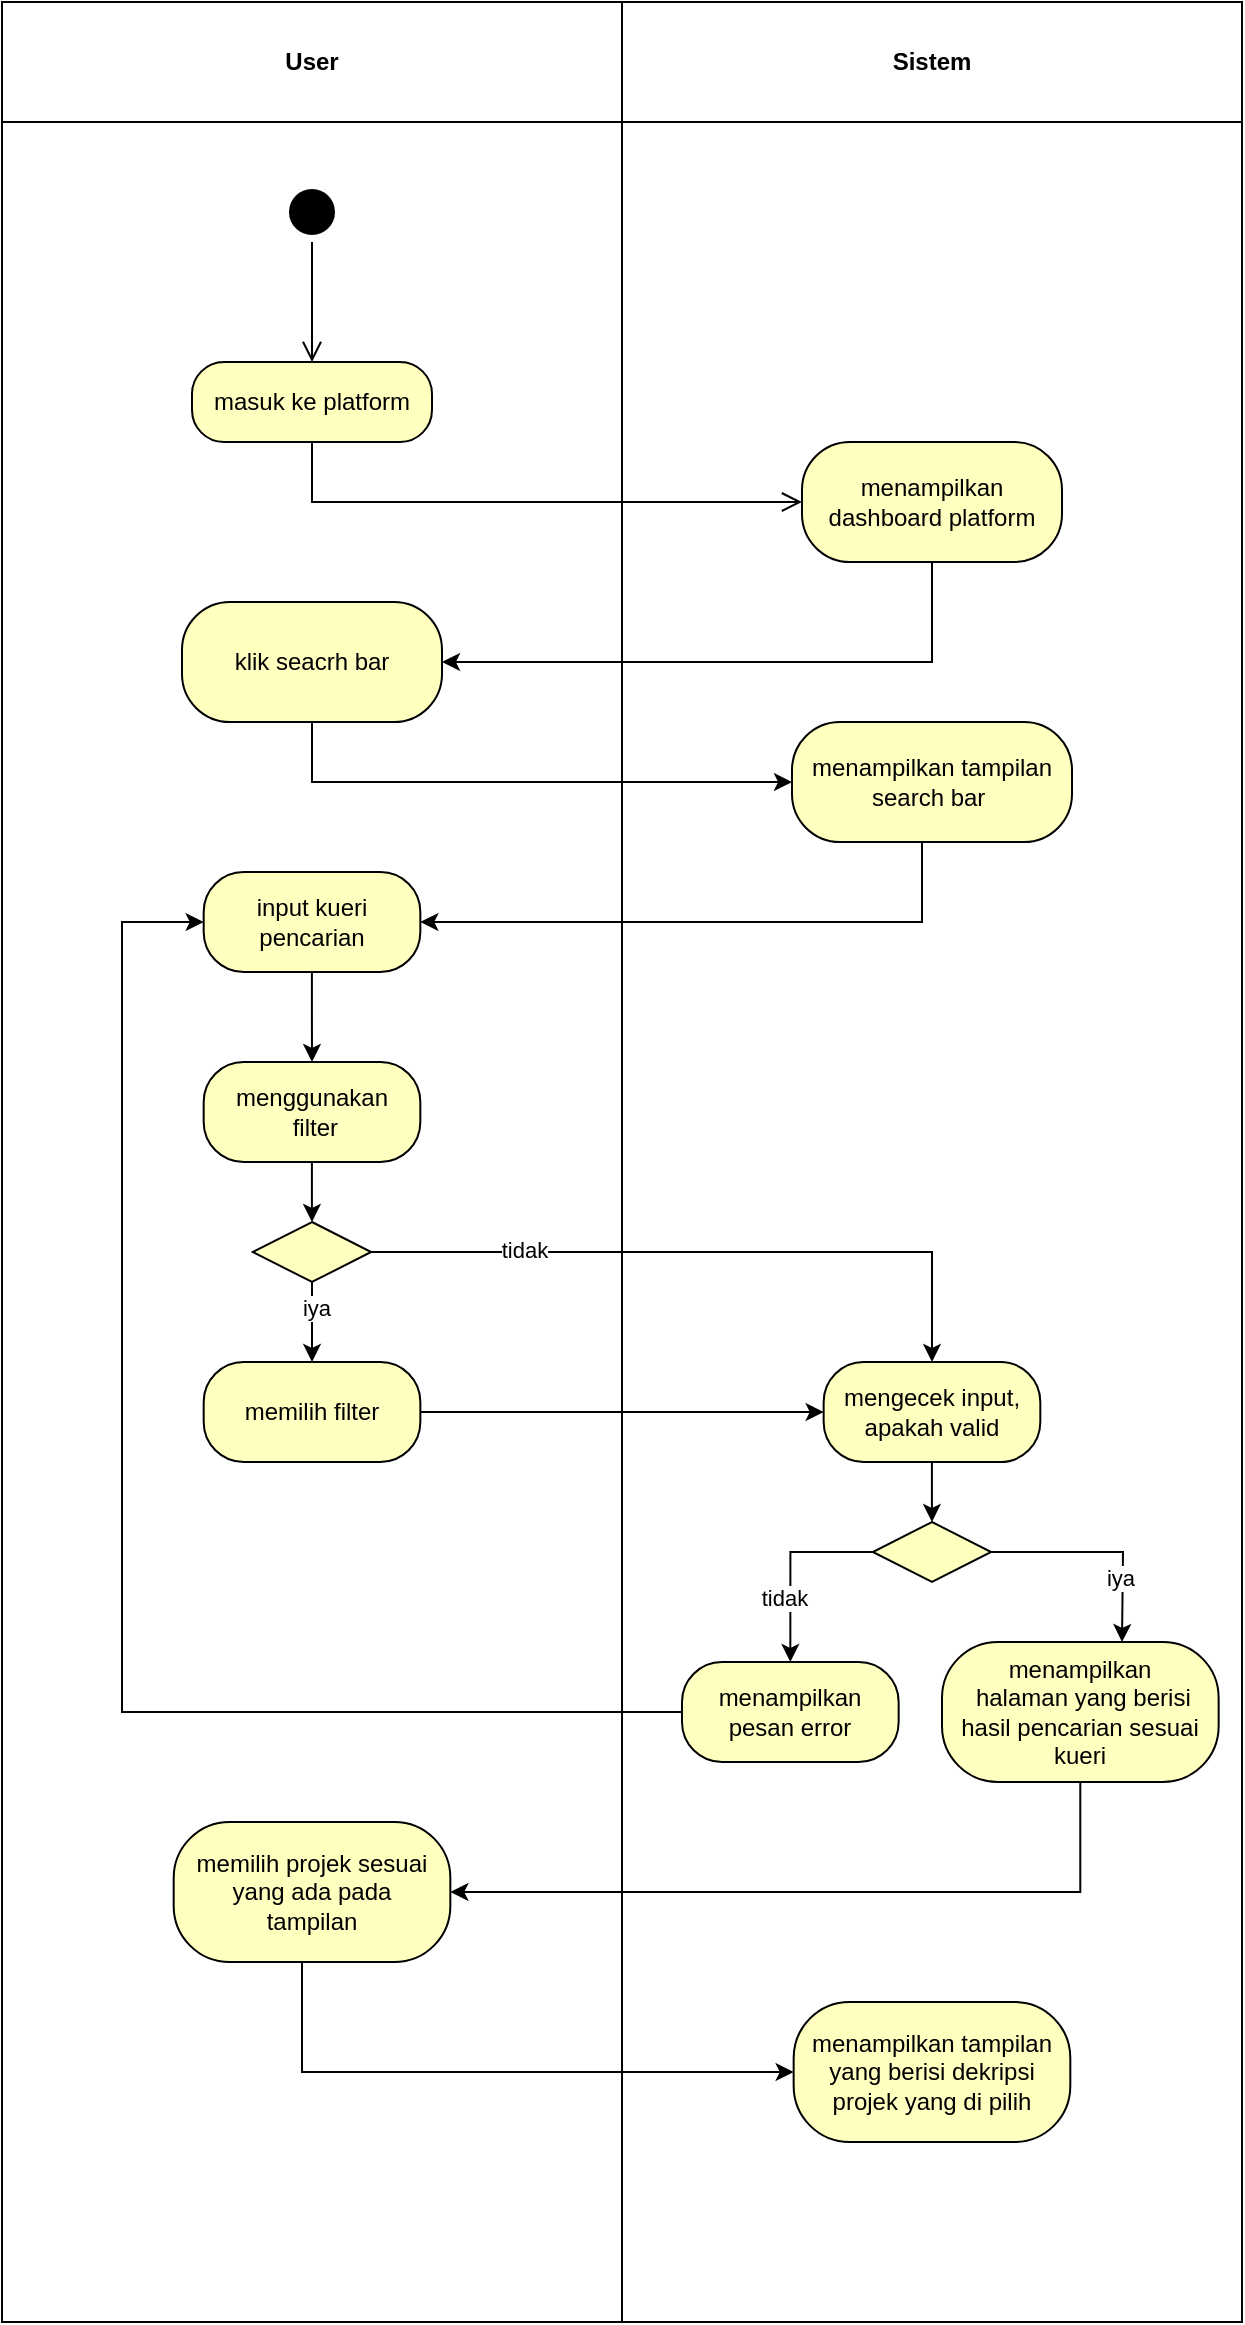 <mxfile version="21.7.5" type="github">
  <diagram name="Page-1" id="MIZxu7wP4mGmkguLZ6-_">
    <mxGraphModel dx="1733" dy="1548" grid="1" gridSize="10" guides="1" tooltips="1" connect="1" arrows="1" fold="1" page="1" pageScale="1" pageWidth="850" pageHeight="1100" math="0" shadow="0">
      <root>
        <mxCell id="0" />
        <mxCell id="1" parent="0" />
        <mxCell id="-zU65-0QSF1-2YwMjitU-1" value="User" style="swimlane;whiteSpace=wrap;html=1;startSize=60;strokeColor=#000000;" vertex="1" parent="1">
          <mxGeometry x="170" y="80" width="310" height="1160" as="geometry" />
        </mxCell>
        <mxCell id="-zU65-0QSF1-2YwMjitU-3" value="" style="ellipse;html=1;shape=startState;fillColor=#000000;strokeColor=#000000;" vertex="1" parent="-zU65-0QSF1-2YwMjitU-1">
          <mxGeometry x="140" y="90" width="30" height="30" as="geometry" />
        </mxCell>
        <mxCell id="-zU65-0QSF1-2YwMjitU-4" value="" style="edgeStyle=orthogonalEdgeStyle;html=1;verticalAlign=bottom;endArrow=open;endSize=8;strokeColor=#000000;rounded=0;" edge="1" source="-zU65-0QSF1-2YwMjitU-3" parent="-zU65-0QSF1-2YwMjitU-1">
          <mxGeometry relative="1" as="geometry">
            <mxPoint x="155" y="180" as="targetPoint" />
          </mxGeometry>
        </mxCell>
        <mxCell id="-zU65-0QSF1-2YwMjitU-5" value="masuk ke platform" style="rounded=1;whiteSpace=wrap;html=1;arcSize=40;fontColor=#000000;fillColor=#ffffc0;strokeColor=#000000;" vertex="1" parent="-zU65-0QSF1-2YwMjitU-1">
          <mxGeometry x="95" y="180" width="120" height="40" as="geometry" />
        </mxCell>
        <mxCell id="-zU65-0QSF1-2YwMjitU-12" value="klik seacrh bar" style="rounded=1;whiteSpace=wrap;html=1;arcSize=40;fontColor=#000000;fillColor=#ffffc0;strokeColor=#000000;" vertex="1" parent="-zU65-0QSF1-2YwMjitU-1">
          <mxGeometry x="90" y="300" width="130" height="60" as="geometry" />
        </mxCell>
        <mxCell id="-zU65-0QSF1-2YwMjitU-41" style="edgeStyle=orthogonalEdgeStyle;rounded=0;orthogonalLoop=1;jettySize=auto;html=1;entryX=0.5;entryY=0;entryDx=0;entryDy=0;strokeColor=#000000;" edge="1" parent="-zU65-0QSF1-2YwMjitU-1" source="-zU65-0QSF1-2YwMjitU-20" target="-zU65-0QSF1-2YwMjitU-22">
          <mxGeometry relative="1" as="geometry" />
        </mxCell>
        <mxCell id="-zU65-0QSF1-2YwMjitU-20" value="input kueri pencarian" style="rounded=1;whiteSpace=wrap;html=1;arcSize=40;fontColor=#000000;fillColor=#ffffc0;strokeColor=#000000;" vertex="1" parent="-zU65-0QSF1-2YwMjitU-1">
          <mxGeometry x="100.84" y="435" width="108.33" height="50" as="geometry" />
        </mxCell>
        <mxCell id="-zU65-0QSF1-2YwMjitU-45" style="edgeStyle=orthogonalEdgeStyle;rounded=0;orthogonalLoop=1;jettySize=auto;html=1;entryX=0.5;entryY=0;entryDx=0;entryDy=0;strokeColor=#000000;" edge="1" parent="-zU65-0QSF1-2YwMjitU-1" source="-zU65-0QSF1-2YwMjitU-22" target="-zU65-0QSF1-2YwMjitU-44">
          <mxGeometry relative="1" as="geometry" />
        </mxCell>
        <mxCell id="-zU65-0QSF1-2YwMjitU-22" value="menggunakan&lt;br&gt;&amp;nbsp;filter" style="rounded=1;whiteSpace=wrap;html=1;arcSize=40;fontColor=#000000;fillColor=#ffffc0;strokeColor=#000000;" vertex="1" parent="-zU65-0QSF1-2YwMjitU-1">
          <mxGeometry x="100.84" y="530" width="108.33" height="50" as="geometry" />
        </mxCell>
        <mxCell id="-zU65-0QSF1-2YwMjitU-24" value="memilih filter" style="rounded=1;whiteSpace=wrap;html=1;arcSize=40;fontColor=#000000;fillColor=#ffffc0;strokeColor=#000000;" vertex="1" parent="-zU65-0QSF1-2YwMjitU-1">
          <mxGeometry x="100.84" y="680" width="108.33" height="50" as="geometry" />
        </mxCell>
        <mxCell id="-zU65-0QSF1-2YwMjitU-46" style="edgeStyle=orthogonalEdgeStyle;rounded=0;orthogonalLoop=1;jettySize=auto;html=1;entryX=0.5;entryY=0;entryDx=0;entryDy=0;strokeColor=#000000;" edge="1" parent="-zU65-0QSF1-2YwMjitU-1" source="-zU65-0QSF1-2YwMjitU-44" target="-zU65-0QSF1-2YwMjitU-24">
          <mxGeometry relative="1" as="geometry" />
        </mxCell>
        <mxCell id="-zU65-0QSF1-2YwMjitU-52" value="iya" style="edgeLabel;html=1;align=center;verticalAlign=middle;resizable=0;points=[];strokeColor=#000000;" vertex="1" connectable="0" parent="-zU65-0QSF1-2YwMjitU-46">
          <mxGeometry x="-0.366" y="2" relative="1" as="geometry">
            <mxPoint as="offset" />
          </mxGeometry>
        </mxCell>
        <mxCell id="-zU65-0QSF1-2YwMjitU-44" value="" style="rhombus;whiteSpace=wrap;html=1;fontColor=#000000;fillColor=#ffffc0;strokeColor=#000000;" vertex="1" parent="-zU65-0QSF1-2YwMjitU-1">
          <mxGeometry x="125.42" y="610" width="59.16" height="30" as="geometry" />
        </mxCell>
        <mxCell id="-zU65-0QSF1-2YwMjitU-54" value="memilih projek sesuai yang ada pada &lt;br&gt;tampilan" style="rounded=1;whiteSpace=wrap;html=1;arcSize=40;fontColor=#000000;fillColor=#ffffc0;strokeColor=#000000;" vertex="1" parent="-zU65-0QSF1-2YwMjitU-1">
          <mxGeometry x="85.84" y="910" width="138.33" height="70" as="geometry" />
        </mxCell>
        <mxCell id="-zU65-0QSF1-2YwMjitU-2" value="Sistem" style="swimlane;whiteSpace=wrap;html=1;startSize=60;strokeColor=#000000;" vertex="1" parent="1">
          <mxGeometry x="480" y="80" width="310" height="1160" as="geometry" />
        </mxCell>
        <mxCell id="-zU65-0QSF1-2YwMjitU-10" value="menampilkan dashboard platform" style="rounded=1;whiteSpace=wrap;html=1;arcSize=40;fontColor=#000000;fillColor=#ffffc0;strokeColor=#000000;" vertex="1" parent="-zU65-0QSF1-2YwMjitU-2">
          <mxGeometry x="90" y="220" width="130" height="60" as="geometry" />
        </mxCell>
        <mxCell id="-zU65-0QSF1-2YwMjitU-14" value="menampilkan tampilan&lt;br&gt;search bar&amp;nbsp;" style="rounded=1;whiteSpace=wrap;html=1;arcSize=40;fontColor=#000000;fillColor=#ffffc0;strokeColor=#000000;" vertex="1" parent="-zU65-0QSF1-2YwMjitU-2">
          <mxGeometry x="85" y="360" width="140" height="60" as="geometry" />
        </mxCell>
        <mxCell id="-zU65-0QSF1-2YwMjitU-34" style="edgeStyle=orthogonalEdgeStyle;rounded=0;orthogonalLoop=1;jettySize=auto;html=1;entryX=0.5;entryY=0;entryDx=0;entryDy=0;strokeColor=#000000;" edge="1" parent="-zU65-0QSF1-2YwMjitU-2" source="-zU65-0QSF1-2YwMjitU-31" target="-zU65-0QSF1-2YwMjitU-33">
          <mxGeometry relative="1" as="geometry" />
        </mxCell>
        <mxCell id="-zU65-0QSF1-2YwMjitU-31" value="mengecek input, apakah valid" style="rounded=1;whiteSpace=wrap;html=1;arcSize=40;fontColor=#000000;fillColor=#ffffc0;strokeColor=#000000;" vertex="1" parent="-zU65-0QSF1-2YwMjitU-2">
          <mxGeometry x="100.83" y="680" width="108.33" height="50" as="geometry" />
        </mxCell>
        <mxCell id="-zU65-0QSF1-2YwMjitU-35" style="edgeStyle=orthogonalEdgeStyle;rounded=0;orthogonalLoop=1;jettySize=auto;html=1;strokeColor=#000000;" edge="1" parent="-zU65-0QSF1-2YwMjitU-2" source="-zU65-0QSF1-2YwMjitU-33">
          <mxGeometry relative="1" as="geometry">
            <mxPoint x="250" y="820" as="targetPoint" />
          </mxGeometry>
        </mxCell>
        <mxCell id="-zU65-0QSF1-2YwMjitU-51" value="iya" style="edgeLabel;html=1;align=center;verticalAlign=middle;resizable=0;points=[];strokeColor=#000000;" vertex="1" connectable="0" parent="-zU65-0QSF1-2YwMjitU-35">
          <mxGeometry x="0.42" y="-2" relative="1" as="geometry">
            <mxPoint as="offset" />
          </mxGeometry>
        </mxCell>
        <mxCell id="-zU65-0QSF1-2YwMjitU-38" style="edgeStyle=orthogonalEdgeStyle;rounded=0;orthogonalLoop=1;jettySize=auto;html=1;entryX=0.5;entryY=0;entryDx=0;entryDy=0;strokeColor=#000000;" edge="1" parent="-zU65-0QSF1-2YwMjitU-2" source="-zU65-0QSF1-2YwMjitU-33" target="-zU65-0QSF1-2YwMjitU-37">
          <mxGeometry relative="1" as="geometry">
            <Array as="points">
              <mxPoint x="84" y="775" />
            </Array>
          </mxGeometry>
        </mxCell>
        <mxCell id="-zU65-0QSF1-2YwMjitU-50" value="tidak" style="edgeLabel;html=1;align=center;verticalAlign=middle;resizable=0;points=[];strokeColor=#000000;" vertex="1" connectable="0" parent="-zU65-0QSF1-2YwMjitU-38">
          <mxGeometry x="0.323" y="-3" relative="1" as="geometry">
            <mxPoint as="offset" />
          </mxGeometry>
        </mxCell>
        <mxCell id="-zU65-0QSF1-2YwMjitU-33" value="" style="rhombus;whiteSpace=wrap;html=1;fontColor=#000000;fillColor=#ffffc0;strokeColor=#000000;" vertex="1" parent="-zU65-0QSF1-2YwMjitU-2">
          <mxGeometry x="125.41" y="760" width="59.16" height="30" as="geometry" />
        </mxCell>
        <mxCell id="-zU65-0QSF1-2YwMjitU-36" value="menampilkan&lt;br&gt;&amp;nbsp;halaman yang berisi hasil pencarian sesuai kueri" style="rounded=1;whiteSpace=wrap;html=1;arcSize=40;fontColor=#000000;fillColor=#ffffc0;strokeColor=#000000;" vertex="1" parent="-zU65-0QSF1-2YwMjitU-2">
          <mxGeometry x="160" y="820" width="138.33" height="70" as="geometry" />
        </mxCell>
        <mxCell id="-zU65-0QSF1-2YwMjitU-37" value="menampilkan pesan error" style="rounded=1;whiteSpace=wrap;html=1;arcSize=40;fontColor=#000000;fillColor=#ffffc0;strokeColor=#000000;" vertex="1" parent="-zU65-0QSF1-2YwMjitU-2">
          <mxGeometry x="30.0" y="830" width="108.33" height="50" as="geometry" />
        </mxCell>
        <mxCell id="-zU65-0QSF1-2YwMjitU-58" value="menampilkan tampilan yang berisi dekripsi projek yang di pilih" style="rounded=1;whiteSpace=wrap;html=1;arcSize=40;fontColor=#000000;fillColor=#ffffc0;strokeColor=#000000;" vertex="1" parent="-zU65-0QSF1-2YwMjitU-2">
          <mxGeometry x="85.83" y="1000" width="138.33" height="70" as="geometry" />
        </mxCell>
        <mxCell id="-zU65-0QSF1-2YwMjitU-6" value="" style="edgeStyle=orthogonalEdgeStyle;html=1;verticalAlign=bottom;endArrow=open;endSize=8;strokeColor=#000000;rounded=0;entryX=0;entryY=0.5;entryDx=0;entryDy=0;" edge="1" source="-zU65-0QSF1-2YwMjitU-5" parent="1" target="-zU65-0QSF1-2YwMjitU-10">
          <mxGeometry relative="1" as="geometry">
            <mxPoint x="325" y="360" as="targetPoint" />
            <Array as="points">
              <mxPoint x="325" y="330" />
            </Array>
          </mxGeometry>
        </mxCell>
        <mxCell id="-zU65-0QSF1-2YwMjitU-13" style="edgeStyle=orthogonalEdgeStyle;rounded=0;orthogonalLoop=1;jettySize=auto;html=1;entryX=1;entryY=0.5;entryDx=0;entryDy=0;strokeColor=#000000;" edge="1" parent="1" source="-zU65-0QSF1-2YwMjitU-10" target="-zU65-0QSF1-2YwMjitU-12">
          <mxGeometry relative="1" as="geometry">
            <Array as="points">
              <mxPoint x="635" y="410" />
            </Array>
          </mxGeometry>
        </mxCell>
        <mxCell id="-zU65-0QSF1-2YwMjitU-15" style="edgeStyle=orthogonalEdgeStyle;rounded=0;orthogonalLoop=1;jettySize=auto;html=1;entryX=0;entryY=0.5;entryDx=0;entryDy=0;strokeColor=#000000;" edge="1" parent="1" source="-zU65-0QSF1-2YwMjitU-12" target="-zU65-0QSF1-2YwMjitU-14">
          <mxGeometry relative="1" as="geometry">
            <Array as="points">
              <mxPoint x="325" y="470" />
            </Array>
          </mxGeometry>
        </mxCell>
        <mxCell id="-zU65-0QSF1-2YwMjitU-40" style="edgeStyle=orthogonalEdgeStyle;rounded=0;orthogonalLoop=1;jettySize=auto;html=1;entryX=1;entryY=0.5;entryDx=0;entryDy=0;strokeColor=#000000;" edge="1" parent="1" source="-zU65-0QSF1-2YwMjitU-14" target="-zU65-0QSF1-2YwMjitU-20">
          <mxGeometry relative="1" as="geometry">
            <Array as="points">
              <mxPoint x="630" y="540" />
            </Array>
          </mxGeometry>
        </mxCell>
        <mxCell id="-zU65-0QSF1-2YwMjitU-47" style="edgeStyle=orthogonalEdgeStyle;rounded=0;orthogonalLoop=1;jettySize=auto;html=1;entryX=0;entryY=0.5;entryDx=0;entryDy=0;strokeColor=#000000;" edge="1" parent="1" source="-zU65-0QSF1-2YwMjitU-24" target="-zU65-0QSF1-2YwMjitU-31">
          <mxGeometry relative="1" as="geometry" />
        </mxCell>
        <mxCell id="-zU65-0QSF1-2YwMjitU-48" style="edgeStyle=orthogonalEdgeStyle;rounded=0;orthogonalLoop=1;jettySize=auto;html=1;entryX=0.5;entryY=0;entryDx=0;entryDy=0;strokeColor=#000000;" edge="1" parent="1" source="-zU65-0QSF1-2YwMjitU-44" target="-zU65-0QSF1-2YwMjitU-31">
          <mxGeometry relative="1" as="geometry" />
        </mxCell>
        <mxCell id="-zU65-0QSF1-2YwMjitU-53" value="tidak" style="edgeLabel;html=1;align=center;verticalAlign=middle;resizable=0;points=[];strokeColor=#000000;" vertex="1" connectable="0" parent="-zU65-0QSF1-2YwMjitU-48">
          <mxGeometry x="-0.548" y="1" relative="1" as="geometry">
            <mxPoint as="offset" />
          </mxGeometry>
        </mxCell>
        <mxCell id="-zU65-0QSF1-2YwMjitU-49" style="edgeStyle=orthogonalEdgeStyle;rounded=0;orthogonalLoop=1;jettySize=auto;html=1;entryX=0;entryY=0.5;entryDx=0;entryDy=0;strokeColor=#000000;" edge="1" parent="1" source="-zU65-0QSF1-2YwMjitU-37" target="-zU65-0QSF1-2YwMjitU-20">
          <mxGeometry relative="1" as="geometry">
            <Array as="points">
              <mxPoint x="230" y="935" />
              <mxPoint x="230" y="540" />
            </Array>
          </mxGeometry>
        </mxCell>
        <mxCell id="-zU65-0QSF1-2YwMjitU-55" style="edgeStyle=orthogonalEdgeStyle;rounded=0;orthogonalLoop=1;jettySize=auto;html=1;entryX=1;entryY=0.5;entryDx=0;entryDy=0;strokeColor=#000000;" edge="1" parent="1" source="-zU65-0QSF1-2YwMjitU-36" target="-zU65-0QSF1-2YwMjitU-54">
          <mxGeometry relative="1" as="geometry">
            <Array as="points">
              <mxPoint x="709" y="1025" />
            </Array>
          </mxGeometry>
        </mxCell>
        <mxCell id="-zU65-0QSF1-2YwMjitU-61" style="edgeStyle=orthogonalEdgeStyle;rounded=0;orthogonalLoop=1;jettySize=auto;html=1;entryX=0;entryY=0.5;entryDx=0;entryDy=0;strokeColor=#000000;" edge="1" parent="1" source="-zU65-0QSF1-2YwMjitU-54" target="-zU65-0QSF1-2YwMjitU-58">
          <mxGeometry relative="1" as="geometry">
            <Array as="points">
              <mxPoint x="320" y="1115" />
            </Array>
          </mxGeometry>
        </mxCell>
      </root>
    </mxGraphModel>
  </diagram>
</mxfile>
